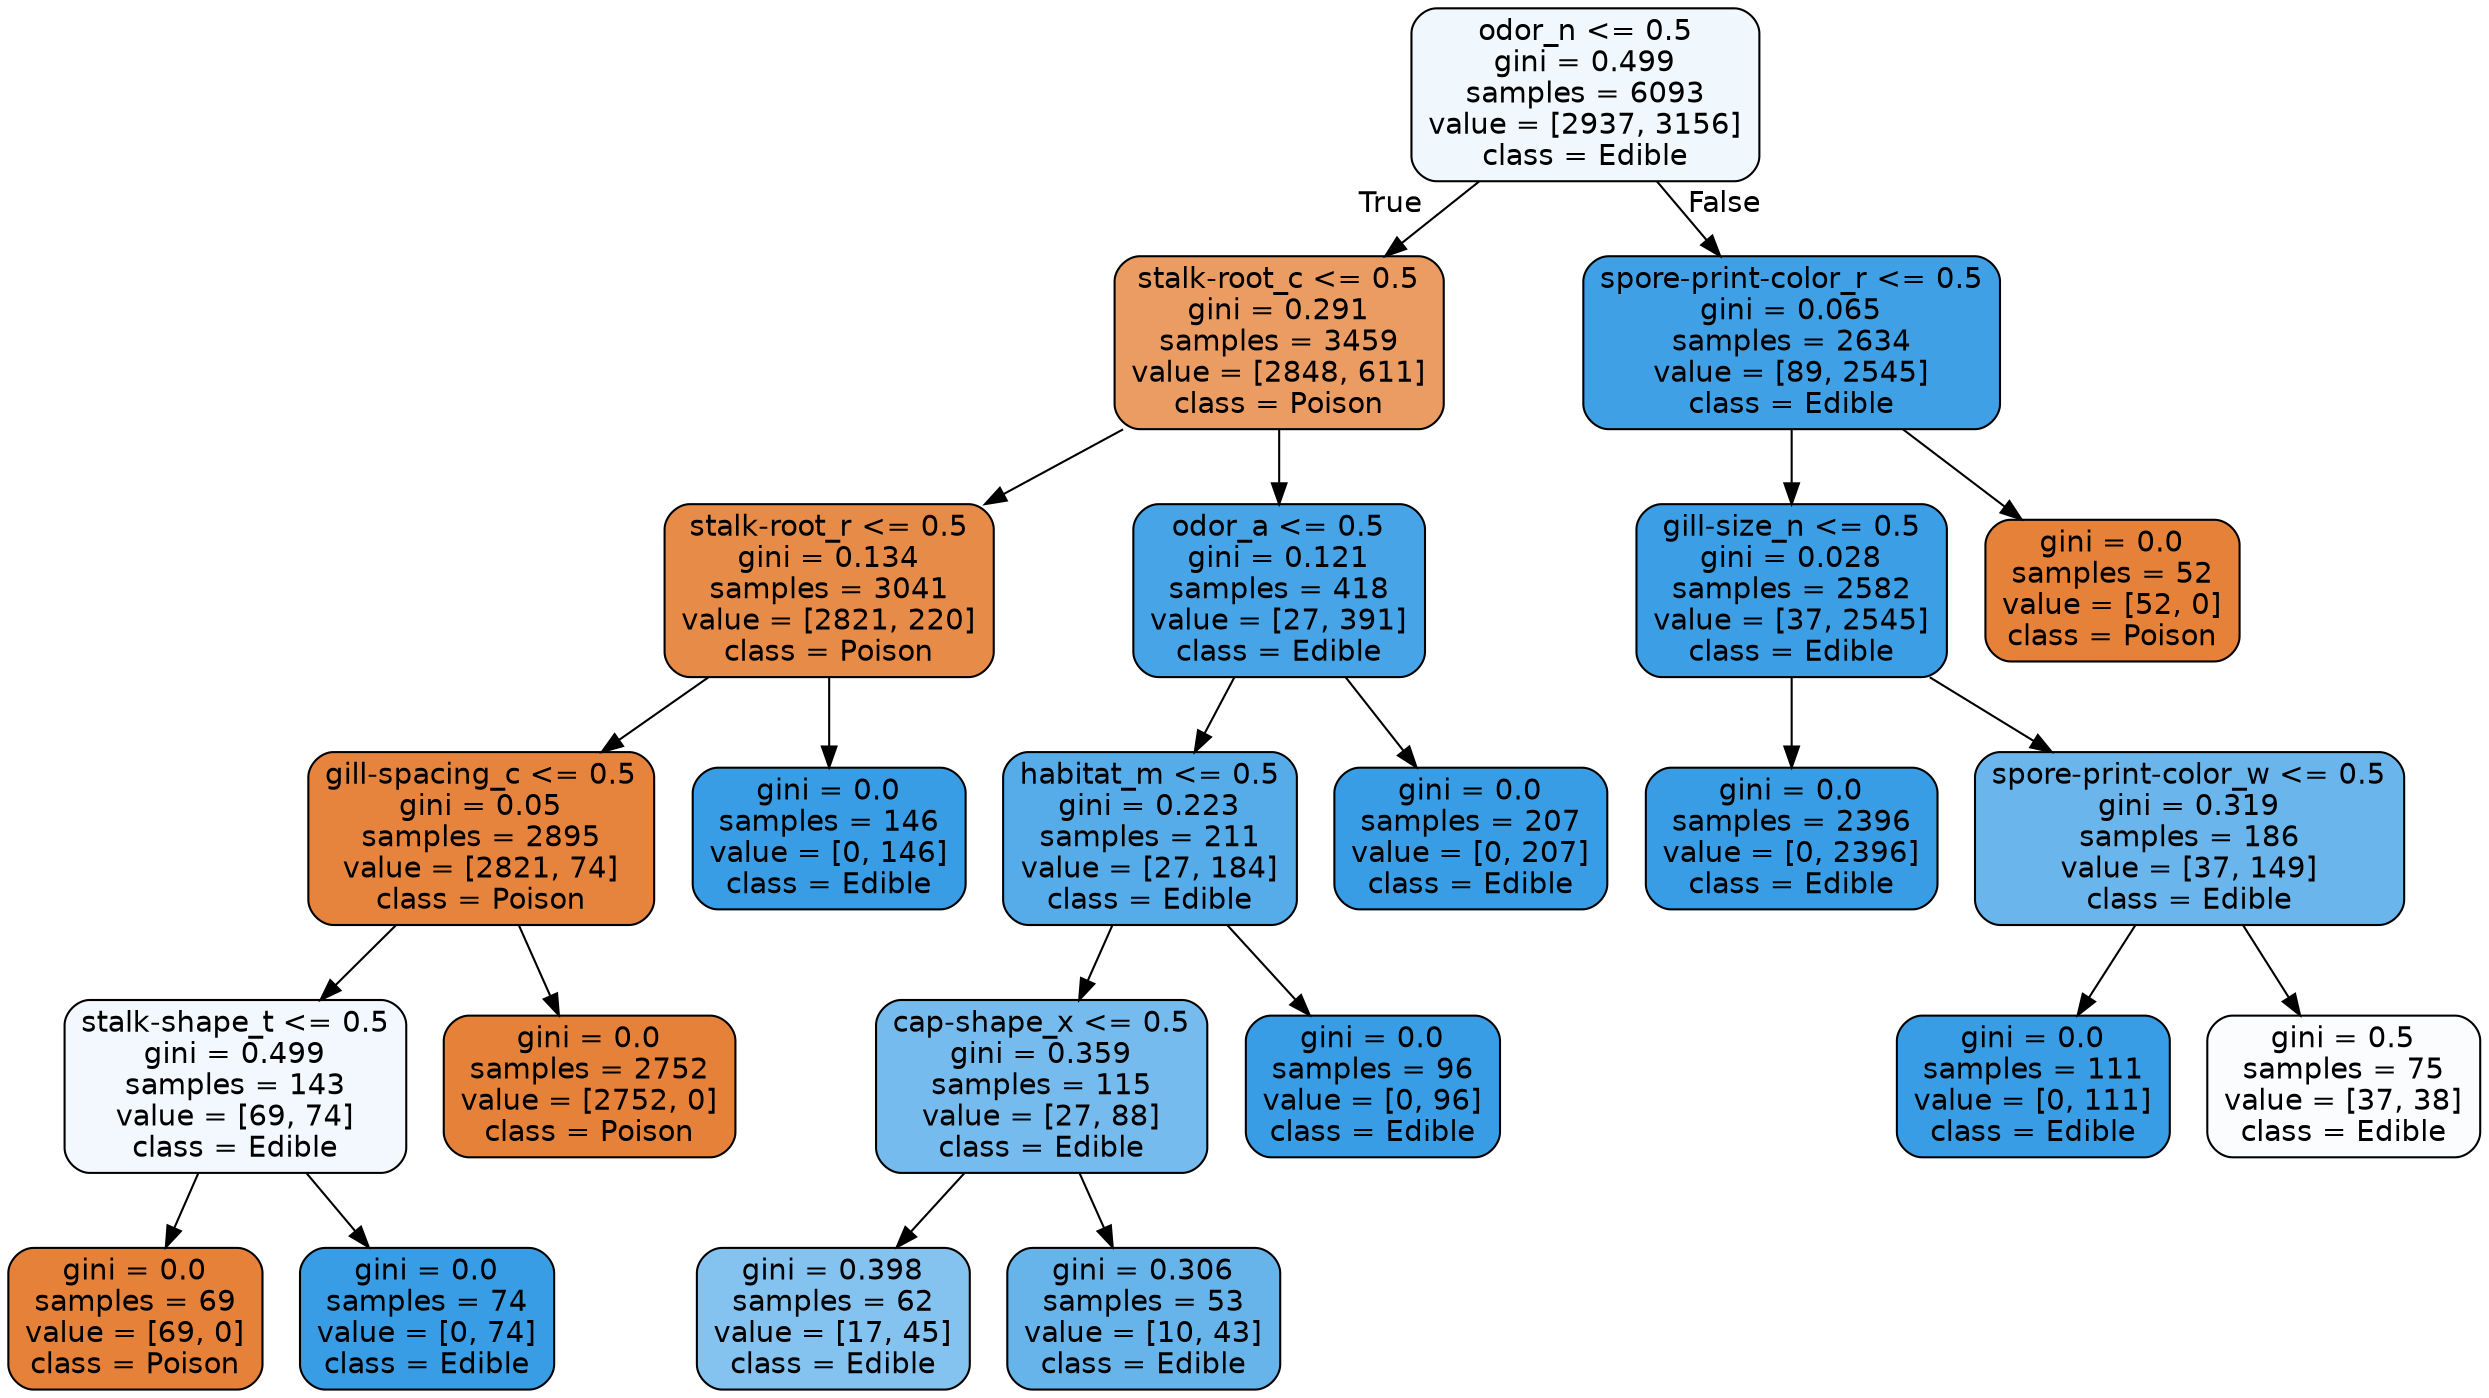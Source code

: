 digraph Tree {
node [shape=box, style="filled, rounded", color="black", fontname="helvetica"] ;
edge [fontname="helvetica"] ;
0 [label="odor_n <= 0.5\ngini = 0.499\nsamples = 6093\nvalue = [2937, 3156]\nclass = Edible", fillcolor="#f1f8fd"] ;
1 [label="stalk-root_c <= 0.5\ngini = 0.291\nsamples = 3459\nvalue = [2848, 611]\nclass = Poison", fillcolor="#eb9c63"] ;
0 -> 1 [labeldistance=2.5, labelangle=45, headlabel="True"] ;
2 [label="stalk-root_r <= 0.5\ngini = 0.134\nsamples = 3041\nvalue = [2821, 220]\nclass = Poison", fillcolor="#e78b48"] ;
1 -> 2 ;
3 [label="gill-spacing_c <= 0.5\ngini = 0.05\nsamples = 2895\nvalue = [2821, 74]\nclass = Poison", fillcolor="#e6843e"] ;
2 -> 3 ;
4 [label="stalk-shape_t <= 0.5\ngini = 0.499\nsamples = 143\nvalue = [69, 74]\nclass = Edible", fillcolor="#f2f8fd"] ;
3 -> 4 ;
5 [label="gini = 0.0\nsamples = 69\nvalue = [69, 0]\nclass = Poison", fillcolor="#e58139"] ;
4 -> 5 ;
6 [label="gini = 0.0\nsamples = 74\nvalue = [0, 74]\nclass = Edible", fillcolor="#399de5"] ;
4 -> 6 ;
7 [label="gini = 0.0\nsamples = 2752\nvalue = [2752, 0]\nclass = Poison", fillcolor="#e58139"] ;
3 -> 7 ;
8 [label="gini = 0.0\nsamples = 146\nvalue = [0, 146]\nclass = Edible", fillcolor="#399de5"] ;
2 -> 8 ;
9 [label="odor_a <= 0.5\ngini = 0.121\nsamples = 418\nvalue = [27, 391]\nclass = Edible", fillcolor="#47a4e7"] ;
1 -> 9 ;
10 [label="habitat_m <= 0.5\ngini = 0.223\nsamples = 211\nvalue = [27, 184]\nclass = Edible", fillcolor="#56abe9"] ;
9 -> 10 ;
11 [label="cap-shape_x <= 0.5\ngini = 0.359\nsamples = 115\nvalue = [27, 88]\nclass = Edible", fillcolor="#76bbed"] ;
10 -> 11 ;
12 [label="gini = 0.398\nsamples = 62\nvalue = [17, 45]\nclass = Edible", fillcolor="#84c2ef"] ;
11 -> 12 ;
13 [label="gini = 0.306\nsamples = 53\nvalue = [10, 43]\nclass = Edible", fillcolor="#67b4eb"] ;
11 -> 13 ;
14 [label="gini = 0.0\nsamples = 96\nvalue = [0, 96]\nclass = Edible", fillcolor="#399de5"] ;
10 -> 14 ;
15 [label="gini = 0.0\nsamples = 207\nvalue = [0, 207]\nclass = Edible", fillcolor="#399de5"] ;
9 -> 15 ;
16 [label="spore-print-color_r <= 0.5\ngini = 0.065\nsamples = 2634\nvalue = [89, 2545]\nclass = Edible", fillcolor="#40a0e6"] ;
0 -> 16 [labeldistance=2.5, labelangle=-45, headlabel="False"] ;
17 [label="gill-size_n <= 0.5\ngini = 0.028\nsamples = 2582\nvalue = [37, 2545]\nclass = Edible", fillcolor="#3c9ee5"] ;
16 -> 17 ;
18 [label="gini = 0.0\nsamples = 2396\nvalue = [0, 2396]\nclass = Edible", fillcolor="#399de5"] ;
17 -> 18 ;
19 [label="spore-print-color_w <= 0.5\ngini = 0.319\nsamples = 186\nvalue = [37, 149]\nclass = Edible", fillcolor="#6ab5eb"] ;
17 -> 19 ;
20 [label="gini = 0.0\nsamples = 111\nvalue = [0, 111]\nclass = Edible", fillcolor="#399de5"] ;
19 -> 20 ;
21 [label="gini = 0.5\nsamples = 75\nvalue = [37, 38]\nclass = Edible", fillcolor="#fafcfe"] ;
19 -> 21 ;
22 [label="gini = 0.0\nsamples = 52\nvalue = [52, 0]\nclass = Poison", fillcolor="#e58139"] ;
16 -> 22 ;
}